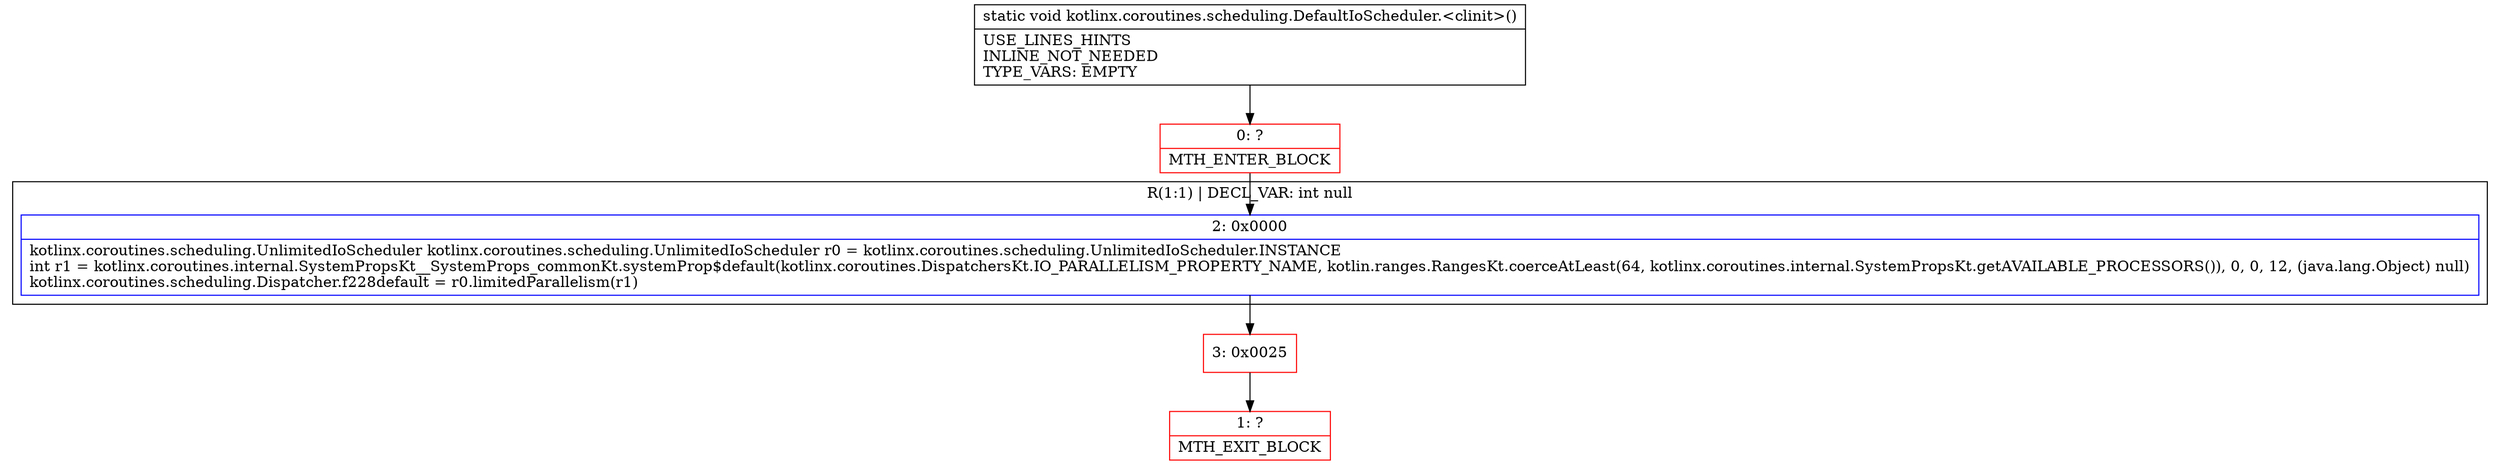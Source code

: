 digraph "CFG forkotlinx.coroutines.scheduling.DefaultIoScheduler.\<clinit\>()V" {
subgraph cluster_Region_588614614 {
label = "R(1:1) | DECL_VAR: int null\l";
node [shape=record,color=blue];
Node_2 [shape=record,label="{2\:\ 0x0000|kotlinx.coroutines.scheduling.UnlimitedIoScheduler kotlinx.coroutines.scheduling.UnlimitedIoScheduler r0 = kotlinx.coroutines.scheduling.UnlimitedIoScheduler.INSTANCE\lint r1 = kotlinx.coroutines.internal.SystemPropsKt__SystemProps_commonKt.systemProp$default(kotlinx.coroutines.DispatchersKt.IO_PARALLELISM_PROPERTY_NAME, kotlin.ranges.RangesKt.coerceAtLeast(64, kotlinx.coroutines.internal.SystemPropsKt.getAVAILABLE_PROCESSORS()), 0, 0, 12, (java.lang.Object) null)\lkotlinx.coroutines.scheduling.Dispatcher.f228default = r0.limitedParallelism(r1)\l}"];
}
Node_0 [shape=record,color=red,label="{0\:\ ?|MTH_ENTER_BLOCK\l}"];
Node_3 [shape=record,color=red,label="{3\:\ 0x0025}"];
Node_1 [shape=record,color=red,label="{1\:\ ?|MTH_EXIT_BLOCK\l}"];
MethodNode[shape=record,label="{static void kotlinx.coroutines.scheduling.DefaultIoScheduler.\<clinit\>()  | USE_LINES_HINTS\lINLINE_NOT_NEEDED\lTYPE_VARS: EMPTY\l}"];
MethodNode -> Node_0;Node_2 -> Node_3;
Node_0 -> Node_2;
Node_3 -> Node_1;
}


